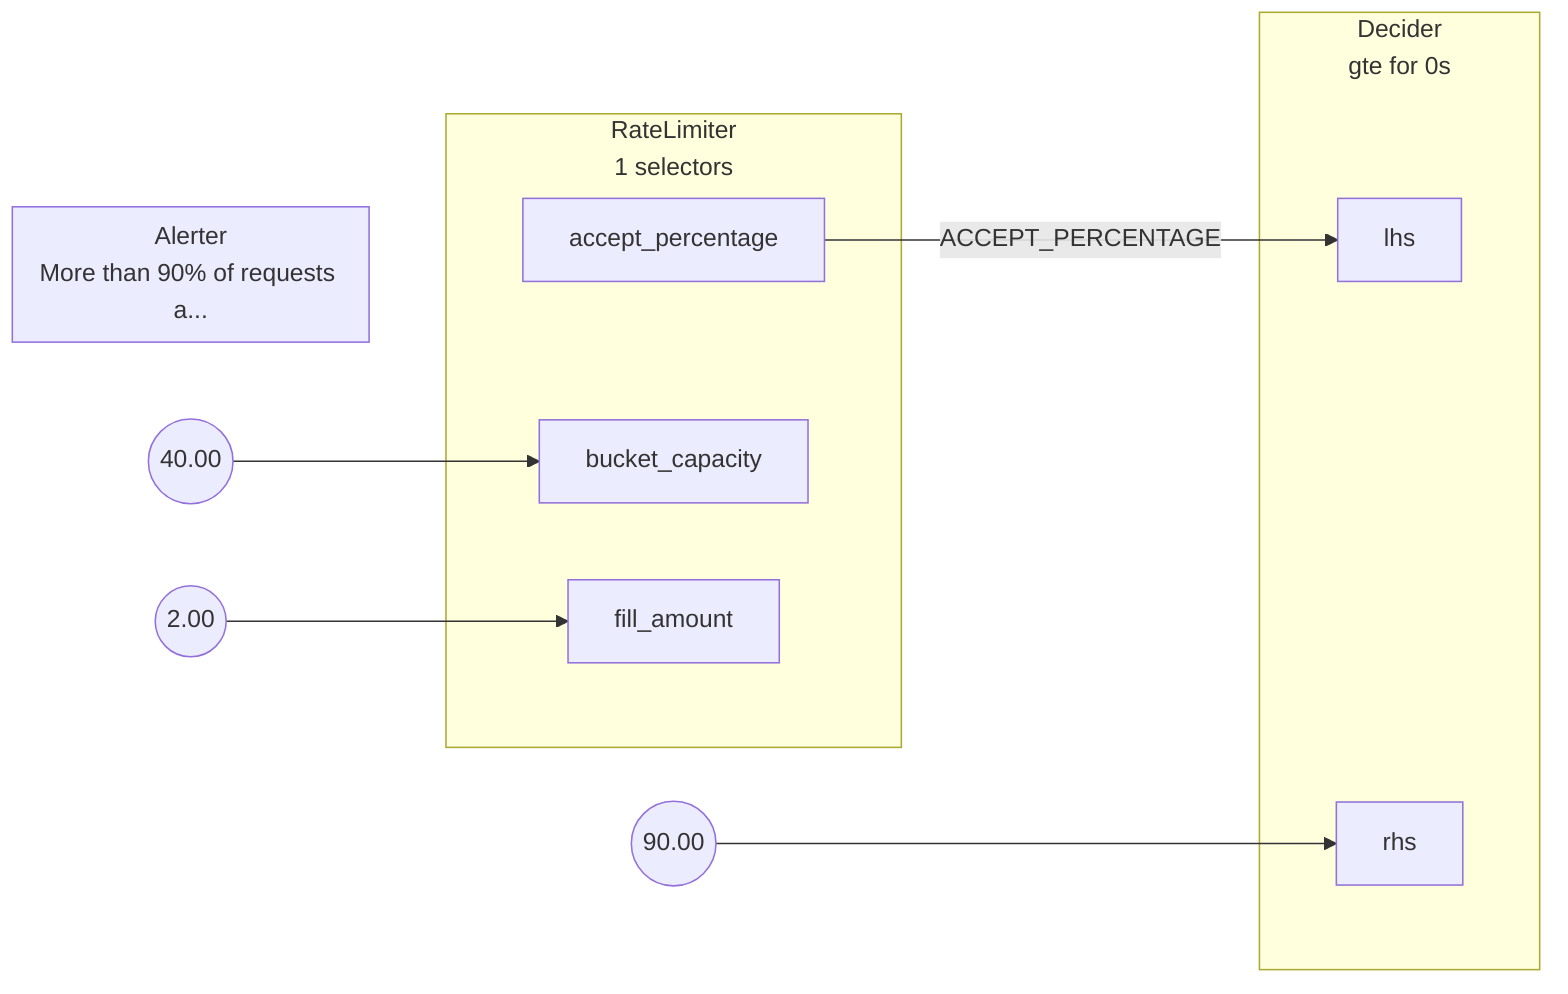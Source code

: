 flowchart LR
subgraph root.0[<center>RateLimiter<br/>1 selectors</center>]
subgraph root.0_inports[ ]
style root.0_inports fill:none,stroke:none
root.0bucket_capacity[bucket_capacity]
root.0fill_amount[fill_amount]
end
subgraph root.0_outports[ ]
style root.0_outports fill:none,stroke:none
root.0accept_percentage[accept_percentage]
end
end
root.0_bucket_capacity_FakeConstantout((40.00))
root.0_fill_amount_FakeConstantout((2.00))
subgraph root.1[<center>Decider<br/>gte for 0s</center>]
subgraph root.1_inports[ ]
style root.1_inports fill:none,stroke:none
root.1lhs[lhs]
root.1rhs[rhs]
end
subgraph root.1_outports[ ]
style root.1_outports fill:none,stroke:none
end
end
root.1_rhs_FakeConstantout((90.00))
subgraph root.2[<center>Alerter<br/>More than 90% of requests a...</center>]
end
root.0accept_percentage --> |ACCEPT_PERCENTAGE| root.1lhs
root.0_bucket_capacity_FakeConstantout --> root.0bucket_capacity
root.0_fill_amount_FakeConstantout --> root.0fill_amount
root.1_rhs_FakeConstantout --> root.1rhs